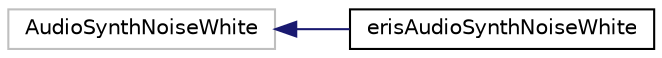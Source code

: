 digraph "Graphical Class Hierarchy"
{
 // LATEX_PDF_SIZE
  edge [fontname="Helvetica",fontsize="10",labelfontname="Helvetica",labelfontsize="10"];
  node [fontname="Helvetica",fontsize="10",shape=record];
  rankdir="LR";
  Node177 [label="AudioSynthNoiseWhite",height=0.2,width=0.4,color="grey75", fillcolor="white", style="filled",tooltip=" "];
  Node177 -> Node0 [dir="back",color="midnightblue",fontsize="10",style="solid",fontname="Helvetica"];
  Node0 [label="erisAudioSynthNoiseWhite",height=0.2,width=0.4,color="black", fillcolor="white", style="filled",URL="$classeris_audio_synth_noise_white.html",tooltip=" "];
}
